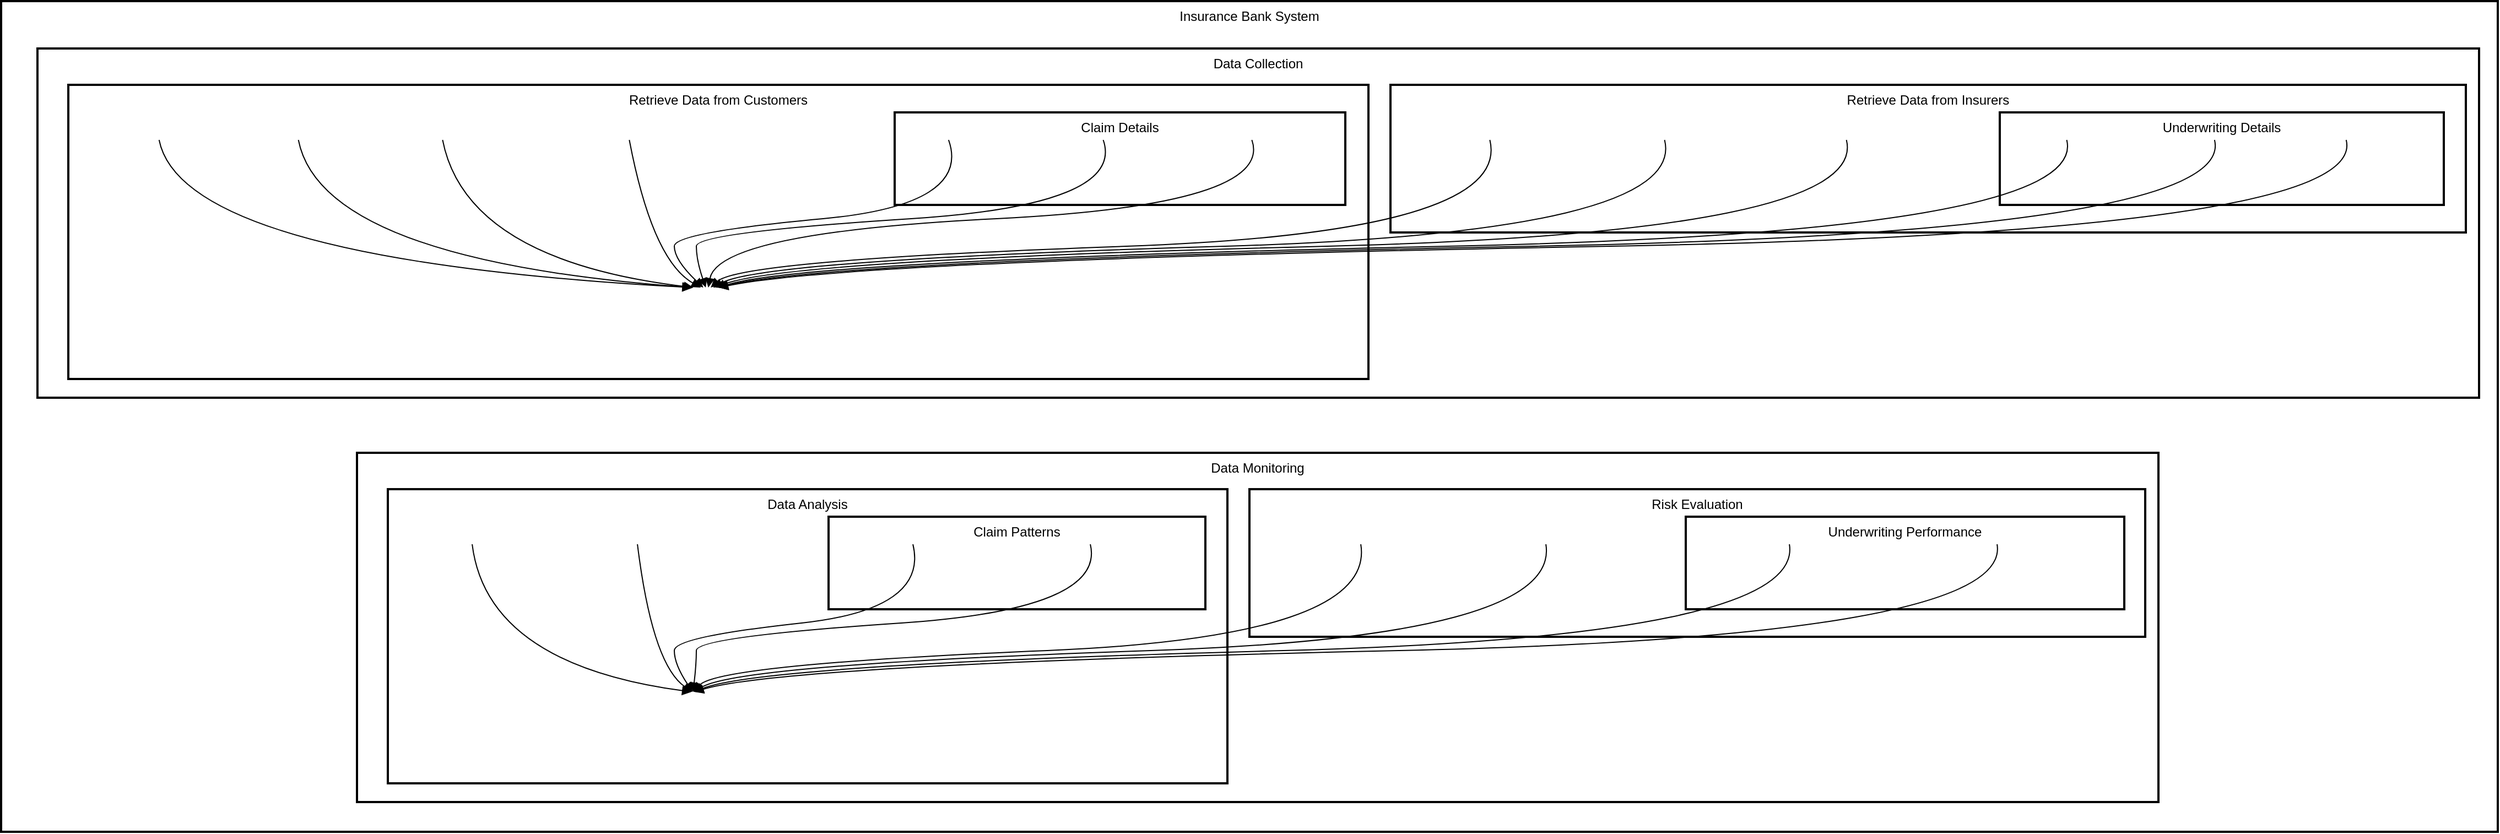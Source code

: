 <mxfile version="24.5.2" type="github">
  <diagram name="Page-1" id="AQL5Miy9eA6Zf9dRA3ta">
    <mxGraphModel dx="1804" dy="1740" grid="1" gridSize="10" guides="1" tooltips="1" connect="1" arrows="1" fold="1" page="1" pageScale="1" pageWidth="850" pageHeight="1100" math="0" shadow="0">
      <root>
        <mxCell id="0" />
        <mxCell id="1" parent="0" />
        <mxCell id="2" value="Insurance Bank System" style="whiteSpace=wrap;strokeWidth=2;verticalAlign=top;" parent="1" vertex="1">
          <mxGeometry width="2266" height="754" as="geometry" />
        </mxCell>
        <mxCell id="3" value="Data Collection" style="whiteSpace=wrap;strokeWidth=2;verticalAlign=top;" parent="2" vertex="1">
          <mxGeometry x="33" y="43" width="2216" height="317" as="geometry" />
        </mxCell>
        <mxCell id="4" value="BankDB" style="whiteSpace=wrap;strokeWidth=2;" parent="3" vertex="1">
          <mxGeometry x="584" y="217" width="68" height="34" as="geometry" />
        </mxCell>
        <mxCell id="5" value="Customer Information" style="whiteSpace=wrap;strokeWidth=2;verticalAlign=top;" parent="3" vertex="1">
          <mxGeometry x="48" y="58" width="710" height="217" as="geometry" />
        </mxCell>
        <mxCell id="6" value="CustomerID" style="whiteSpace=wrap;strokeWidth=2;" parent="3" vertex="1">
          <mxGeometry x="83" y="83" width="97" height="34" as="geometry" />
        </mxCell>
        <mxCell id="7" value="Name" style="whiteSpace=wrap;strokeWidth=2;" parent="3" vertex="1">
          <mxGeometry x="230" y="83" width="56" height="34" as="geometry" />
        </mxCell>
        <mxCell id="8" value="PolicyDetails" style="whiteSpace=wrap;strokeWidth=2;" parent="3" vertex="1">
          <mxGeometry x="336" y="83" width="106" height="34" as="geometry" />
        </mxCell>
        <mxCell id="9" value="PremiumAmount" style="whiteSpace=wrap;strokeWidth=2;" parent="3" vertex="1">
          <mxGeometry x="492" y="83" width="133" height="34" as="geometry" />
        </mxCell>
        <mxCell id="10" value="ClaimID" style="whiteSpace=wrap;strokeWidth=2;" parent="3" vertex="1">
          <mxGeometry x="813" y="83" width="70" height="34" as="geometry" />
        </mxCell>
        <mxCell id="11" value="ClaimAmount" style="whiteSpace=wrap;strokeWidth=2;" parent="3" vertex="1">
          <mxGeometry x="933" y="83" width="111" height="34" as="geometry" />
        </mxCell>
        <mxCell id="12" value="Status" style="whiteSpace=wrap;strokeWidth=2;" parent="3" vertex="1">
          <mxGeometry x="1094" y="83" width="59" height="34" as="geometry" />
        </mxCell>
        <mxCell id="13" value="PolicyNumber" style="whiteSpace=wrap;strokeWidth=2;" parent="3" vertex="1">
          <mxGeometry x="1283" y="83" width="113" height="34" as="geometry" />
        </mxCell>
        <mxCell id="14" value="PolicyHolder" style="whiteSpace=wrap;strokeWidth=2;" parent="3" vertex="1">
          <mxGeometry x="1446" y="83" width="104" height="34" as="geometry" />
        </mxCell>
        <mxCell id="15" value="PaymentDetails" style="whiteSpace=wrap;strokeWidth=2;" parent="3" vertex="1">
          <mxGeometry x="1600" y="83" width="126" height="34" as="geometry" />
        </mxCell>
        <mxCell id="16" value="ApproverID" style="whiteSpace=wrap;strokeWidth=2;" parent="3" vertex="1">
          <mxGeometry x="1816" y="83" width="94" height="34" as="geometry" />
        </mxCell>
        <mxCell id="17" value="Decision" style="whiteSpace=wrap;strokeWidth=2;" parent="3" vertex="1">
          <mxGeometry x="1960" y="83" width="74" height="34" as="geometry" />
        </mxCell>
        <mxCell id="18" value="Reason" style="whiteSpace=wrap;strokeWidth=2;" parent="3" vertex="1">
          <mxGeometry x="2084" y="83" width="65" height="34" as="geometry" />
        </mxCell>
        <mxCell id="19" value="Retrieve Data from Customers" style="whiteSpace=wrap;strokeWidth=2;verticalAlign=top;" parent="3" vertex="1">
          <mxGeometry x="28" y="33" width="1180" height="267" as="geometry" />
        </mxCell>
        <mxCell id="20" value="Claim Details" style="whiteSpace=wrap;strokeWidth=2;verticalAlign=top;" parent="3" vertex="1">
          <mxGeometry x="778" y="58" width="409" height="84" as="geometry" />
        </mxCell>
        <mxCell id="21" value="Policy Information" style="whiteSpace=wrap;strokeWidth=2;verticalAlign=top;" parent="3" vertex="1">
          <mxGeometry x="1248" y="58" width="513" height="84" as="geometry" />
        </mxCell>
        <mxCell id="22" value="Retrieve Data from Insurers" style="whiteSpace=wrap;strokeWidth=2;verticalAlign=top;" parent="3" vertex="1">
          <mxGeometry x="1228" y="33" width="976" height="134" as="geometry" />
        </mxCell>
        <mxCell id="23" value="Underwriting Details" style="whiteSpace=wrap;strokeWidth=2;verticalAlign=top;" parent="3" vertex="1">
          <mxGeometry x="1781" y="58" width="403" height="84" as="geometry" />
        </mxCell>
        <mxCell id="24" value="" style="curved=1;startArrow=none;endArrow=block;exitX=0.161;exitY=-0.279;entryX=-0.482;entryY=-0.873;" parent="3" source="6" target="4" edge="1">
          <mxGeometry relative="1" as="geometry">
            <Array as="points">
              <mxPoint x="132" y="192" />
            </Array>
          </mxGeometry>
        </mxCell>
        <mxCell id="25" value="" style="curved=1;startArrow=none;endArrow=block;exitX=-0.089;exitY=-0.279;entryX=-0.482;entryY=-0.903;" parent="3" source="7" target="4" edge="1">
          <mxGeometry relative="1" as="geometry">
            <Array as="points">
              <mxPoint x="258" y="192" />
            </Array>
          </mxGeometry>
        </mxCell>
        <mxCell id="26" value="" style="curved=1;startArrow=none;endArrow=block;exitX=0.187;exitY=-0.279;entryX=-0.482;entryY=-0.969;" parent="3" source="8" target="4" edge="1">
          <mxGeometry relative="1" as="geometry">
            <Array as="points">
              <mxPoint x="389" y="192" />
            </Array>
          </mxGeometry>
        </mxCell>
        <mxCell id="27" value="" style="curved=1;startArrow=none;endArrow=block;exitX=0.25;exitY=-0.279;entryX=-0.335;entryY=-1.279;" parent="3" source="9" target="4" edge="1">
          <mxGeometry relative="1" as="geometry">
            <Array as="points">
              <mxPoint x="558" y="192" />
            </Array>
          </mxGeometry>
        </mxCell>
        <mxCell id="28" value="" style="curved=1;startArrow=none;endArrow=block;exitX=0.031;exitY=-0.279;entryX=-0.217;entryY=-1.279;" parent="3" source="10" target="4" edge="1">
          <mxGeometry relative="1" as="geometry">
            <Array as="points">
              <mxPoint x="848" y="142" />
              <mxPoint x="578" y="167" />
              <mxPoint x="578" y="192" />
            </Array>
          </mxGeometry>
        </mxCell>
        <mxCell id="29" value="" style="curved=1;startArrow=none;endArrow=block;exitX=0.202;exitY=-0.279;entryX=-0.099;entryY=-1.279;" parent="3" source="11" target="4" edge="1">
          <mxGeometry relative="1" as="geometry">
            <Array as="points">
              <mxPoint x="988" y="142" />
              <mxPoint x="598" y="167" />
              <mxPoint x="598" y="192" />
            </Array>
          </mxGeometry>
        </mxCell>
        <mxCell id="30" value="" style="curved=1;startArrow=none;endArrow=block;exitX=-0.063;exitY=-0.279;entryX=0.019;entryY=-1.279;" parent="3" source="12" target="4" edge="1">
          <mxGeometry relative="1" as="geometry">
            <Array as="points">
              <mxPoint x="1123" y="142" />
              <mxPoint x="618" y="167" />
            </Array>
          </mxGeometry>
        </mxCell>
        <mxCell id="31" value="" style="curved=1;startArrow=none;endArrow=block;exitX=0.206;exitY=-0.279;entryX=0.137;entryY=-1.279;" parent="3" source="13" target="4" edge="1">
          <mxGeometry relative="1" as="geometry">
            <Array as="points">
              <mxPoint x="1339" y="167" />
              <mxPoint x="638" y="192" />
            </Array>
          </mxGeometry>
        </mxCell>
        <mxCell id="32" value="" style="curved=1;startArrow=none;endArrow=block;exitX=0.182;exitY=-0.279;entryX=0.255;entryY=-1.279;" parent="3" source="14" target="4" edge="1">
          <mxGeometry relative="1" as="geometry">
            <Array as="points">
              <mxPoint x="1498" y="167" />
              <mxPoint x="658" y="192" />
            </Array>
          </mxGeometry>
        </mxCell>
        <mxCell id="33" value="" style="curved=1;startArrow=none;endArrow=block;exitX=0.238;exitY=-0.279;entryX=0.373;entryY=-1.279;" parent="3" source="15" target="4" edge="1">
          <mxGeometry relative="1" as="geometry">
            <Array as="points">
              <mxPoint x="1663" y="167" />
              <mxPoint x="678" y="192" />
            </Array>
          </mxGeometry>
        </mxCell>
        <mxCell id="34" value="" style="curved=1;startArrow=none;endArrow=block;exitX=0.148;exitY=-0.279;entryX=0.491;entryY=-1.279;" parent="3" source="16" target="4" edge="1">
          <mxGeometry relative="1" as="geometry">
            <Array as="points">
              <mxPoint x="1863" y="167" />
              <mxPoint x="698" y="192" />
            </Array>
          </mxGeometry>
        </mxCell>
        <mxCell id="35" value="" style="curved=1;startArrow=none;endArrow=block;exitX=0.056;exitY=-0.279;entryX=0.52;entryY=-1.205;" parent="3" source="17" target="4" edge="1">
          <mxGeometry relative="1" as="geometry">
            <Array as="points">
              <mxPoint x="1997" y="167" />
              <mxPoint x="718" y="192" />
            </Array>
          </mxGeometry>
        </mxCell>
        <mxCell id="36" value="" style="curved=1;startArrow=none;endArrow=block;exitX=-0.006;exitY=-0.279;entryX=0.52;entryY=-1.135;" parent="3" source="18" target="4" edge="1">
          <mxGeometry relative="1" as="geometry">
            <Array as="points">
              <mxPoint x="2117" y="167" />
              <mxPoint x="738" y="192" />
            </Array>
          </mxGeometry>
        </mxCell>
        <mxCell id="37" value="Data Monitoring" style="whiteSpace=wrap;strokeWidth=2;verticalAlign=top;" parent="2" vertex="1">
          <mxGeometry x="323" y="410" width="1635" height="317" as="geometry" />
        </mxCell>
        <mxCell id="38" value="Insight" style="whiteSpace=wrap;strokeWidth=2;" parent="37" vertex="1">
          <mxGeometry x="287" y="217" width="62" height="34" as="geometry" />
        </mxCell>
        <mxCell id="39" value="Premium Trends" style="whiteSpace=wrap;strokeWidth=2;verticalAlign=top;" parent="37" vertex="1">
          <mxGeometry x="48" y="58" width="360" height="217" as="geometry" />
        </mxCell>
        <mxCell id="40" value="Analyze" style="whiteSpace=wrap;strokeWidth=2;" parent="37" vertex="1">
          <mxGeometry x="83" y="83" width="71" height="34" as="geometry" />
        </mxCell>
        <mxCell id="41" value="GenerateReport" style="whiteSpace=wrap;strokeWidth=2;" parent="37" vertex="1">
          <mxGeometry x="204" y="83" width="129" height="34" as="geometry" />
        </mxCell>
        <mxCell id="42" value="IdentifyFraud" style="whiteSpace=wrap;strokeWidth=2;" parent="37" vertex="1">
          <mxGeometry x="463" y="83" width="111" height="34" as="geometry" />
        </mxCell>
        <mxCell id="43" value="PredictLosses" style="whiteSpace=wrap;strokeWidth=2;" parent="37" vertex="1">
          <mxGeometry x="624" y="83" width="111" height="34" as="geometry" />
        </mxCell>
        <mxCell id="44" value="CalculateRatio" style="whiteSpace=wrap;strokeWidth=2;" parent="37" vertex="1">
          <mxGeometry x="865" y="83" width="120" height="34" as="geometry" />
        </mxCell>
        <mxCell id="45" value="MonitorTrends" style="whiteSpace=wrap;strokeWidth=2;" parent="37" vertex="1">
          <mxGeometry x="1035" y="83" width="116" height="34" as="geometry" />
        </mxCell>
        <mxCell id="46" value="EvaluateApprovals" style="whiteSpace=wrap;strokeWidth=2;" parent="37" vertex="1">
          <mxGeometry x="1241" y="83" width="146" height="34" as="geometry" />
        </mxCell>
        <mxCell id="47" value="ReviewDecisions" style="whiteSpace=wrap;strokeWidth=2;" parent="37" vertex="1">
          <mxGeometry x="1437" y="83" width="131" height="34" as="geometry" />
        </mxCell>
        <mxCell id="48" value="Data Analysis" style="whiteSpace=wrap;strokeWidth=2;verticalAlign=top;" parent="37" vertex="1">
          <mxGeometry x="28" y="33" width="762" height="267" as="geometry" />
        </mxCell>
        <mxCell id="49" value="Claim Patterns" style="whiteSpace=wrap;strokeWidth=2;verticalAlign=top;" parent="37" vertex="1">
          <mxGeometry x="428" y="58" width="342" height="84" as="geometry" />
        </mxCell>
        <mxCell id="50" value="Claims Ratio" style="whiteSpace=wrap;strokeWidth=2;verticalAlign=top;" parent="37" vertex="1">
          <mxGeometry x="830" y="58" width="356" height="84" as="geometry" />
        </mxCell>
        <mxCell id="51" value="Risk Evaluation" style="whiteSpace=wrap;strokeWidth=2;verticalAlign=top;" parent="37" vertex="1">
          <mxGeometry x="810" y="33" width="813" height="134" as="geometry" />
        </mxCell>
        <mxCell id="52" value="Underwriting Performance" style="whiteSpace=wrap;strokeWidth=2;verticalAlign=top;" parent="37" vertex="1">
          <mxGeometry x="1206" y="58" width="398" height="84" as="geometry" />
        </mxCell>
        <mxCell id="53" value="" style="curved=1;startArrow=none;endArrow=block;exitX=-4.053;exitY=-11.074;entryX=-5.211;entryY=-11.772;" parent="37" source="40" target="38" edge="1">
          <mxGeometry relative="1" as="geometry">
            <Array as="points">
              <mxPoint x="118" y="192" />
            </Array>
          </mxGeometry>
        </mxCell>
        <mxCell id="54" value="" style="curved=1;startArrow=none;endArrow=block;exitX=-2.007;exitY=-11.074;entryX=-5.032;entryY=-12.074;" parent="37" source="41" target="38" edge="1">
          <mxGeometry relative="1" as="geometry">
            <Array as="points">
              <mxPoint x="268" y="192" />
            </Array>
          </mxGeometry>
        </mxCell>
        <mxCell id="55" value="" style="curved=1;startArrow=none;endArrow=block;exitX=-2.408;exitY=-11.074;entryX=-4.902;entryY=-12.074;" parent="37" source="42" target="38" edge="1">
          <mxGeometry relative="1" as="geometry">
            <Array as="points">
              <mxPoint x="519" y="142" />
              <mxPoint x="288" y="167" />
              <mxPoint x="288" y="192" />
            </Array>
          </mxGeometry>
        </mxCell>
        <mxCell id="56" value="" style="curved=1;startArrow=none;endArrow=block;exitX=-2.408;exitY=-11.074;entryX=-4.773;entryY=-12.074;" parent="37" source="43" target="38" edge="1">
          <mxGeometry relative="1" as="geometry">
            <Array as="points">
              <mxPoint x="680" y="142" />
              <mxPoint x="308" y="167" />
              <mxPoint x="308" y="192" />
            </Array>
          </mxGeometry>
        </mxCell>
        <mxCell id="57" value="" style="curved=1;startArrow=none;endArrow=block;exitX=-2.192;exitY=-11.074;entryX=-4.643;entryY=-12.074;" parent="37" source="44" target="38" edge="1">
          <mxGeometry relative="1" as="geometry">
            <Array as="points">
              <mxPoint x="925" y="167" />
              <mxPoint x="328" y="192" />
            </Array>
          </mxGeometry>
        </mxCell>
        <mxCell id="58" value="" style="curved=1;startArrow=none;endArrow=block;exitX=-2.286;exitY=-11.074;entryX=-4.514;entryY=-12.074;" parent="37" source="45" target="38" edge="1">
          <mxGeometry relative="1" as="geometry">
            <Array as="points">
              <mxPoint x="1093" y="167" />
              <mxPoint x="348" y="192" />
            </Array>
          </mxGeometry>
        </mxCell>
        <mxCell id="59" value="" style="curved=1;startArrow=none;endArrow=block;exitX=-1.713;exitY=-11.074;entryX=-4.385;entryY=-12.074;" parent="37" source="46" target="38" edge="1">
          <mxGeometry relative="1" as="geometry">
            <Array as="points">
              <mxPoint x="1314" y="167" />
              <mxPoint x="368" y="192" />
            </Array>
          </mxGeometry>
        </mxCell>
        <mxCell id="60" value="" style="curved=1;startArrow=none;endArrow=block;exitX=-1.964;exitY=-11.074;entryX=-4.255;entryY=-12.074;" parent="37" source="47" target="38" edge="1">
          <mxGeometry relative="1" as="geometry">
            <Array as="points">
              <mxPoint x="1503" y="167" />
              <mxPoint x="388" y="192" />
            </Array>
          </mxGeometry>
        </mxCell>
      </root>
    </mxGraphModel>
  </diagram>
</mxfile>
